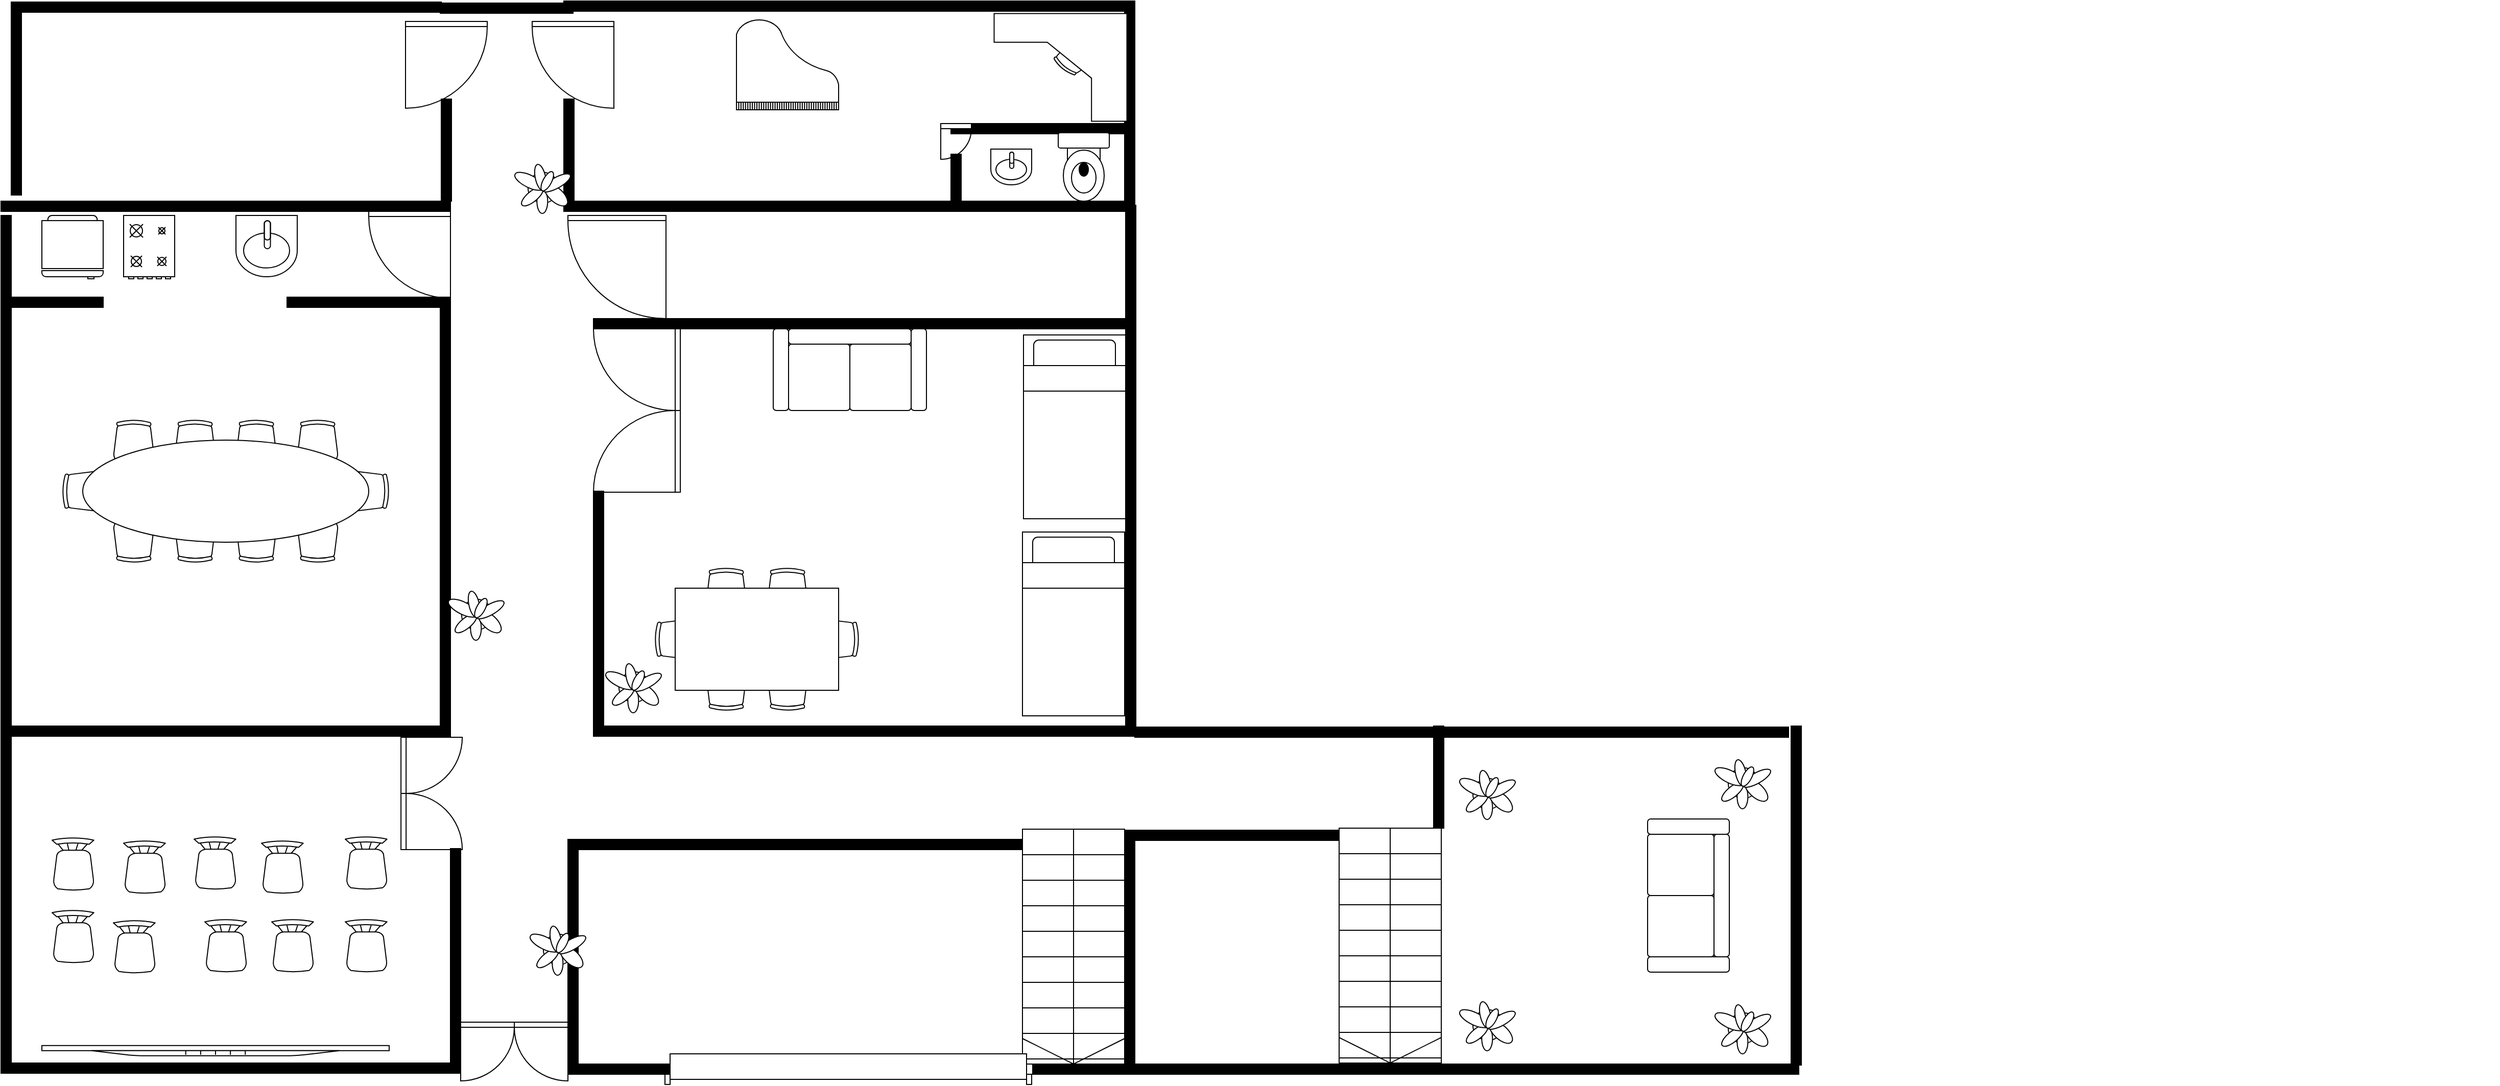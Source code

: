 <mxfile version="21.1.3" type="github" pages="3">
  <diagram name="Page-1" id="38b20595-45e3-9b7f-d5ca-b57f44c5b66d">
    <mxGraphModel dx="3623" dy="2570" grid="1" gridSize="10" guides="1" tooltips="1" connect="1" arrows="1" fold="1" page="1" pageScale="1" pageWidth="1100" pageHeight="850" background="none" math="0" shadow="0">
      <root>
        <mxCell id="0" />
        <mxCell id="1" style="" parent="0" />
        <mxCell id="0exK_nAWfHrdyeSwsjHp-2" value="" style="verticalLabelPosition=bottom;html=1;verticalAlign=top;align=center;shape=mxgraph.floorplan.wall;fillColor=strokeColor;direction=south;" parent="1" vertex="1">
          <mxGeometry x="430" y="630" width="10" height="220" as="geometry" />
        </mxCell>
        <mxCell id="0exK_nAWfHrdyeSwsjHp-4" value="" style="verticalLabelPosition=bottom;html=1;verticalAlign=top;align=center;shape=mxgraph.floorplan.wallCorner;fillColor=strokeColor;direction=north" parent="1" vertex="1">
          <mxGeometry x="-10" y="670" width="100" height="180" as="geometry" />
        </mxCell>
        <mxCell id="0exK_nAWfHrdyeSwsjHp-5" value="" style="verticalLabelPosition=bottom;html=1;verticalAlign=top;align=center;shape=mxgraph.floorplan.wall;fillColor=strokeColor;direction=south;" parent="1" vertex="1">
          <mxGeometry x="-10" y="10" width="10" height="680" as="geometry" />
        </mxCell>
        <mxCell id="0exK_nAWfHrdyeSwsjHp-6" value="" style="verticalLabelPosition=bottom;html=1;verticalAlign=top;align=center;shape=mxgraph.floorplan.wall;fillColor=strokeColor;direction=south;" parent="1" vertex="1">
          <mxGeometry x="545" y="630" width="10" height="220" as="geometry" />
        </mxCell>
        <mxCell id="0exK_nAWfHrdyeSwsjHp-7" value="" style="verticalLabelPosition=bottom;html=1;verticalAlign=top;align=center;shape=mxgraph.floorplan.wall;fillColor=strokeColor;direction=south;rotation=90;" parent="1" vertex="1">
          <mxGeometry x="830" y="250" width="10" height="530" as="geometry" />
        </mxCell>
        <mxCell id="0exK_nAWfHrdyeSwsjHp-8" value="" style="verticalLabelPosition=bottom;html=1;verticalAlign=top;align=center;shape=mxgraph.floorplan.wall;fillColor=strokeColor;direction=south;rotation=90;" parent="1" vertex="1">
          <mxGeometry x="245" y="665" width="10" height="360" as="geometry" />
        </mxCell>
        <mxCell id="0exK_nAWfHrdyeSwsjHp-9" value="" style="verticalLabelPosition=bottom;html=1;verticalAlign=top;align=center;shape=mxgraph.floorplan.wall;fillColor=strokeColor;" parent="1" vertex="1">
          <mxGeometry x="545" y="621" width="465" height="10" as="geometry" />
        </mxCell>
        <mxCell id="0exK_nAWfHrdyeSwsjHp-10" value="" style="verticalLabelPosition=bottom;html=1;verticalAlign=top;align=center;shape=mxgraph.floorplan.stairs;direction=south;" parent="1" vertex="1">
          <mxGeometry x="990" y="611" width="100" height="230" as="geometry" />
        </mxCell>
        <mxCell id="0exK_nAWfHrdyeSwsjHp-11" value="" style="verticalLabelPosition=bottom;html=1;verticalAlign=top;align=center;shape=mxgraph.floorplan.wall;fillColor=strokeColor;" parent="1" vertex="1">
          <mxGeometry x="545" y="841" width="105" height="10" as="geometry" />
        </mxCell>
        <mxCell id="0exK_nAWfHrdyeSwsjHp-12" value="" style="verticalLabelPosition=bottom;html=1;verticalAlign=top;align=center;shape=mxgraph.floorplan.wallCorner;fillColor=strokeColor;direction=west" parent="1" vertex="1">
          <mxGeometry x="1000" y="751" width="100" height="100" as="geometry" />
        </mxCell>
        <mxCell id="0exK_nAWfHrdyeSwsjHp-13" value="" style="verticalLabelPosition=bottom;html=1;verticalAlign=top;align=center;shape=mxgraph.floorplan.wall;fillColor=strokeColor;direction=south;" parent="1" vertex="1">
          <mxGeometry x="1090" y="620" width="10" height="140" as="geometry" />
        </mxCell>
        <mxCell id="0exK_nAWfHrdyeSwsjHp-15" value="" style="verticalLabelPosition=bottom;html=1;verticalAlign=top;align=center;shape=mxgraph.floorplan.wall;fillColor=strokeColor;direction=south;" parent="1" vertex="1">
          <mxGeometry x="1091" width="10" height="520" as="geometry" />
        </mxCell>
        <mxCell id="0exK_nAWfHrdyeSwsjHp-17" value="" style="verticalLabelPosition=bottom;html=1;verticalAlign=top;align=center;shape=mxgraph.floorplan.wall;fillColor=strokeColor;" parent="1" vertex="1">
          <mxGeometry x="570" y="111" width="530" height="10" as="geometry" />
        </mxCell>
        <mxCell id="0exK_nAWfHrdyeSwsjHp-18" value="" style="verticalLabelPosition=bottom;html=1;verticalAlign=top;align=center;shape=mxgraph.floorplan.wall;fillColor=strokeColor;" parent="1" vertex="1">
          <mxGeometry y="510" width="430" height="10" as="geometry" />
        </mxCell>
        <mxCell id="0exK_nAWfHrdyeSwsjHp-19" value="" style="verticalLabelPosition=bottom;html=1;verticalAlign=top;align=center;shape=mxgraph.floorplan.doorDouble;aspect=fixed;direction=north;" parent="1" vertex="1">
          <mxGeometry x="381.56" y="521" width="58.44" height="110" as="geometry" />
        </mxCell>
        <mxCell id="0exK_nAWfHrdyeSwsjHp-22" value="" style="verticalLabelPosition=bottom;html=1;verticalAlign=top;align=center;shape=mxgraph.floorplan.wall;fillColor=strokeColor;direction=south;" parent="1" vertex="1">
          <mxGeometry x="570" y="280" width="10" height="240" as="geometry" />
        </mxCell>
        <mxCell id="0exK_nAWfHrdyeSwsjHp-23" value="" style="verticalLabelPosition=bottom;html=1;verticalAlign=top;align=center;shape=mxgraph.floorplan.doorUneven;dx=0.5;direction=south;" parent="1" vertex="1">
          <mxGeometry x="570" y="121" width="85" height="160" as="geometry" />
        </mxCell>
        <mxCell id="0exK_nAWfHrdyeSwsjHp-24" value="" style="verticalLabelPosition=bottom;html=1;verticalAlign=top;align=center;shape=mxgraph.floorplan.doorDouble;aspect=fixed;" parent="1" vertex="1">
          <mxGeometry x="440" y="800" width="105" height="55.78" as="geometry" />
        </mxCell>
        <mxCell id="0exK_nAWfHrdyeSwsjHp-25" value="" style="verticalLabelPosition=bottom;html=1;verticalAlign=top;align=center;shape=mxgraph.floorplan.wall;fillColor=strokeColor;" parent="1" vertex="1">
          <mxGeometry x="-10" y="90" width="100" height="10" as="geometry" />
        </mxCell>
        <mxCell id="0exK_nAWfHrdyeSwsjHp-26" value="" style="verticalLabelPosition=bottom;html=1;verticalAlign=top;align=center;shape=mxgraph.floorplan.wall;fillColor=strokeColor;" parent="1" vertex="1">
          <mxGeometry x="270" y="90" width="160" height="10" as="geometry" />
        </mxCell>
        <mxCell id="0exK_nAWfHrdyeSwsjHp-27" value="" style="verticalLabelPosition=bottom;html=1;verticalAlign=top;align=center;shape=mxgraph.floorplan.wall;fillColor=strokeColor;direction=south;" parent="1" vertex="1">
          <mxGeometry x="420" y="101" width="10" height="420" as="geometry" />
        </mxCell>
        <mxCell id="0exK_nAWfHrdyeSwsjHp-29" value="" style="verticalLabelPosition=bottom;html=1;verticalAlign=top;align=center;shape=mxgraph.floorplan.doorRight;aspect=fixed;" parent="1" vertex="1">
          <mxGeometry x="350" y="6" width="80" height="85" as="geometry" />
        </mxCell>
        <mxCell id="0exK_nAWfHrdyeSwsjHp-30" value="" style="verticalLabelPosition=bottom;html=1;verticalAlign=top;align=center;shape=mxgraph.floorplan.doorRight;aspect=fixed;" parent="1" vertex="1">
          <mxGeometry x="545" y="10" width="96" height="102" as="geometry" />
        </mxCell>
        <mxCell id="0exK_nAWfHrdyeSwsjHp-31" value="" style="verticalLabelPosition=bottom;html=1;verticalAlign=top;align=center;shape=mxgraph.floorplan.wall;fillColor=strokeColor;" parent="1" vertex="1">
          <mxGeometry x="1101" y="841" width="649" height="10" as="geometry" />
        </mxCell>
        <mxCell id="0exK_nAWfHrdyeSwsjHp-32" value="" style="verticalLabelPosition=bottom;html=1;verticalAlign=top;align=center;shape=mxgraph.floorplan.wall;fillColor=strokeColor;" parent="1" vertex="1">
          <mxGeometry x="1100" y="511" width="640" height="10" as="geometry" />
        </mxCell>
        <mxCell id="0exK_nAWfHrdyeSwsjHp-33" value="" style="verticalLabelPosition=bottom;html=1;verticalAlign=top;align=center;shape=mxgraph.floorplan.wall;fillColor=strokeColor;" parent="1" vertex="1">
          <mxGeometry x="-10" y="-4" width="440" height="10" as="geometry" />
        </mxCell>
        <mxCell id="0exK_nAWfHrdyeSwsjHp-34" value="" style="verticalLabelPosition=bottom;html=1;verticalAlign=top;align=center;shape=mxgraph.floorplan.wall;fillColor=strokeColor;" parent="1" vertex="1">
          <mxGeometry x="541" y="-4" width="559" height="10" as="geometry" />
        </mxCell>
        <mxCell id="0exK_nAWfHrdyeSwsjHp-36" value="" style="verticalLabelPosition=bottom;html=1;verticalAlign=top;align=center;shape=mxgraph.floorplan.wall;fillColor=strokeColor;direction=south;" parent="1" vertex="1">
          <mxGeometry x="541" y="-104" width="10" height="100" as="geometry" />
        </mxCell>
        <mxCell id="0exK_nAWfHrdyeSwsjHp-37" value="" style="verticalLabelPosition=bottom;html=1;verticalAlign=top;align=center;shape=mxgraph.floorplan.wall;fillColor=strokeColor;direction=south;" parent="1" vertex="1">
          <mxGeometry x="421" y="-104" width="10" height="100" as="geometry" />
        </mxCell>
        <mxCell id="0exK_nAWfHrdyeSwsjHp-38" value="" style="verticalLabelPosition=bottom;html=1;verticalAlign=top;align=center;shape=mxgraph.floorplan.wall;fillColor=strokeColor;" parent="1" vertex="1">
          <mxGeometry x="541" y="-200" width="559" height="10" as="geometry" />
        </mxCell>
        <mxCell id="0exK_nAWfHrdyeSwsjHp-39" value="" style="verticalLabelPosition=bottom;html=1;verticalAlign=top;align=center;shape=mxgraph.floorplan.wall;fillColor=strokeColor;direction=south;" parent="1" vertex="1">
          <mxGeometry x="1090" y="-190" width="10" height="190" as="geometry" />
        </mxCell>
        <mxCell id="0exK_nAWfHrdyeSwsjHp-40" value="" style="verticalLabelPosition=bottom;html=1;verticalAlign=top;align=center;shape=mxgraph.floorplan.wall;fillColor=strokeColor;" parent="1" vertex="1">
          <mxGeometry y="-199" width="421" height="10" as="geometry" />
        </mxCell>
        <mxCell id="0exK_nAWfHrdyeSwsjHp-41" value="" style="verticalLabelPosition=bottom;html=1;verticalAlign=top;align=center;shape=mxgraph.floorplan.wall;fillColor=strokeColor;direction=south;" parent="1" vertex="1">
          <mxGeometry y="-189" width="10" height="179" as="geometry" />
        </mxCell>
        <mxCell id="0exK_nAWfHrdyeSwsjHp-43" value="" style="verticalLabelPosition=bottom;html=1;verticalAlign=top;align=center;shape=mxgraph.floorplan.wall;fillColor=strokeColor;" parent="1" vertex="1">
          <mxGeometry x="1091" y="612" width="209" height="10" as="geometry" />
        </mxCell>
        <mxCell id="0exK_nAWfHrdyeSwsjHp-44" value="" style="verticalLabelPosition=bottom;html=1;verticalAlign=top;align=center;shape=mxgraph.floorplan.stairs;direction=south;" parent="1" vertex="1">
          <mxGeometry x="1300" y="610" width="100" height="230" as="geometry" />
        </mxCell>
        <mxCell id="0exK_nAWfHrdyeSwsjHp-45" value="" style="verticalLabelPosition=bottom;html=1;verticalAlign=top;align=center;shape=mxgraph.floorplan.wall;fillColor=strokeColor;" parent="1" vertex="1">
          <mxGeometry x="420" y="-198" width="130" height="10" as="geometry" />
        </mxCell>
        <mxCell id="0exK_nAWfHrdyeSwsjHp-46" value="" style="verticalLabelPosition=bottom;html=1;verticalAlign=top;align=center;shape=mxgraph.floorplan.doorLeft;aspect=fixed;" parent="1" vertex="1">
          <mxGeometry x="386" y="-180" width="80" height="85" as="geometry" />
        </mxCell>
        <mxCell id="0exK_nAWfHrdyeSwsjHp-47" value="" style="verticalLabelPosition=bottom;html=1;verticalAlign=top;align=center;shape=mxgraph.floorplan.doorRight;aspect=fixed;" parent="1" vertex="1">
          <mxGeometry x="510" y="-180" width="80" height="85" as="geometry" />
        </mxCell>
        <mxCell id="k5XhKcNRsG6onSJM3xoS-1" value="" style="verticalLabelPosition=bottom;html=1;verticalAlign=top;align=center;shape=mxgraph.floorplan.wall;fillColor=strokeColor;direction=south;" vertex="1" parent="1">
          <mxGeometry x="1060" y="510" width="1375" height="332" as="geometry" />
        </mxCell>
        <mxCell id="k5XhKcNRsG6onSJM3xoS-2" value="" style="verticalLabelPosition=bottom;html=1;verticalAlign=top;align=center;shape=mxgraph.floorplan.wall;fillColor=strokeColor;direction=south;" vertex="1" parent="1">
          <mxGeometry x="710" y="510" width="1375" height="100" as="geometry" />
        </mxCell>
        <mxCell id="4a0MzlVjwk0Whx8zUwt1-1" value="" style="verticalLabelPosition=bottom;html=1;verticalAlign=top;align=center;shape=mxgraph.floorplan.doorOverhead;" vertex="1" parent="1">
          <mxGeometry x="640" y="831" width="359" height="30" as="geometry" />
        </mxCell>
        <mxCell id="4a0MzlVjwk0Whx8zUwt1-2" value="" style="verticalLabelPosition=bottom;html=1;verticalAlign=top;align=center;shape=mxgraph.floorplan.wall;fillColor=strokeColor;" vertex="1" parent="1">
          <mxGeometry x="920" y="-80" width="179" height="10" as="geometry" />
        </mxCell>
        <mxCell id="4a0MzlVjwk0Whx8zUwt1-3" value="" style="verticalLabelPosition=bottom;html=1;verticalAlign=top;align=center;shape=mxgraph.floorplan.wall;fillColor=strokeColor;direction=south;" vertex="1" parent="1">
          <mxGeometry x="920" y="-50" width="10" height="50" as="geometry" />
        </mxCell>
        <mxCell id="4a0MzlVjwk0Whx8zUwt1-4" value="" style="verticalLabelPosition=bottom;html=1;verticalAlign=top;align=center;shape=mxgraph.floorplan.doorLeft;aspect=fixed;" vertex="1" parent="1">
          <mxGeometry x="910" y="-80" width="30" height="31.88" as="geometry" />
        </mxCell>
        <mxCell id="4a0MzlVjwk0Whx8zUwt1-6" value="" style="verticalLabelPosition=bottom;html=1;verticalAlign=top;align=center;shape=mxgraph.floorplan.refrigerator;" vertex="1" parent="1">
          <mxGeometry x="30" y="10" width="60" height="62" as="geometry" />
        </mxCell>
        <mxCell id="4a0MzlVjwk0Whx8zUwt1-7" value="" style="verticalLabelPosition=bottom;html=1;verticalAlign=top;align=center;shape=mxgraph.floorplan.range_1;" vertex="1" parent="1">
          <mxGeometry x="110" y="10" width="50" height="62" as="geometry" />
        </mxCell>
        <mxCell id="4a0MzlVjwk0Whx8zUwt1-8" value="" style="verticalLabelPosition=bottom;html=1;verticalAlign=top;align=center;shape=mxgraph.floorplan.toilet;" vertex="1" parent="1">
          <mxGeometry x="1025" y="-71" width="50" height="67" as="geometry" />
        </mxCell>
        <mxCell id="4a0MzlVjwk0Whx8zUwt1-9" value="" style="verticalLabelPosition=bottom;html=1;verticalAlign=top;align=center;shape=mxgraph.floorplan.sink_1;" vertex="1" parent="1">
          <mxGeometry x="959" y="-55" width="40" height="35" as="geometry" />
        </mxCell>
        <mxCell id="4a0MzlVjwk0Whx8zUwt1-10" value="" style="verticalLabelPosition=bottom;html=1;verticalAlign=top;align=center;shape=mxgraph.floorplan.sink_1;" vertex="1" parent="1">
          <mxGeometry x="220" y="10" width="60" height="60" as="geometry" />
        </mxCell>
        <mxCell id="4a0MzlVjwk0Whx8zUwt1-22" value="" style="verticalLabelPosition=bottom;html=1;verticalAlign=top;align=center;shape=mxgraph.floorplan.office_chair;shadow=0;" vertex="1" parent="1">
          <mxGeometry x="100" y="210" width="40" height="43" as="geometry" />
        </mxCell>
        <mxCell id="4a0MzlVjwk0Whx8zUwt1-23" value="" style="verticalLabelPosition=bottom;html=1;verticalAlign=top;align=center;shape=mxgraph.floorplan.office_chair;shadow=0;direction=west;" vertex="1" parent="1">
          <mxGeometry x="100" y="307" width="40" height="43" as="geometry" />
        </mxCell>
        <mxCell id="4a0MzlVjwk0Whx8zUwt1-24" value="" style="verticalLabelPosition=bottom;html=1;verticalAlign=top;align=center;shape=mxgraph.floorplan.office_chair;shadow=0;direction=north;" vertex="1" parent="1">
          <mxGeometry x="50" y="260" width="43" height="40" as="geometry" />
        </mxCell>
        <mxCell id="4a0MzlVjwk0Whx8zUwt1-25" value="" style="verticalLabelPosition=bottom;html=1;verticalAlign=top;align=center;shape=mxgraph.floorplan.office_chair;shadow=0;direction=south" vertex="1" parent="1">
          <mxGeometry x="327" y="260" width="43" height="40" as="geometry" />
        </mxCell>
        <mxCell id="4a0MzlVjwk0Whx8zUwt1-26" value="" style="verticalLabelPosition=bottom;html=1;verticalAlign=top;align=center;shape=mxgraph.floorplan.office_chair;shadow=0;" vertex="1" parent="1">
          <mxGeometry x="160" y="210" width="40" height="43" as="geometry" />
        </mxCell>
        <mxCell id="4a0MzlVjwk0Whx8zUwt1-27" value="" style="verticalLabelPosition=bottom;html=1;verticalAlign=top;align=center;shape=mxgraph.floorplan.office_chair;shadow=0;direction=west;" vertex="1" parent="1">
          <mxGeometry x="160" y="307" width="40" height="43" as="geometry" />
        </mxCell>
        <mxCell id="4a0MzlVjwk0Whx8zUwt1-28" value="" style="verticalLabelPosition=bottom;html=1;verticalAlign=top;align=center;shape=mxgraph.floorplan.office_chair;shadow=0;" vertex="1" parent="1">
          <mxGeometry x="220" y="210" width="40" height="43" as="geometry" />
        </mxCell>
        <mxCell id="4a0MzlVjwk0Whx8zUwt1-29" value="" style="verticalLabelPosition=bottom;html=1;verticalAlign=top;align=center;shape=mxgraph.floorplan.office_chair;shadow=0;direction=west;" vertex="1" parent="1">
          <mxGeometry x="220" y="307" width="40" height="43" as="geometry" />
        </mxCell>
        <mxCell id="4a0MzlVjwk0Whx8zUwt1-30" value="" style="verticalLabelPosition=bottom;html=1;verticalAlign=top;align=center;shape=mxgraph.floorplan.office_chair;shadow=0;" vertex="1" parent="1">
          <mxGeometry x="280" y="210" width="40" height="43" as="geometry" />
        </mxCell>
        <mxCell id="4a0MzlVjwk0Whx8zUwt1-31" value="" style="verticalLabelPosition=bottom;html=1;verticalAlign=top;align=center;shape=mxgraph.floorplan.office_chair;shadow=0;direction=west;" vertex="1" parent="1">
          <mxGeometry x="280" y="307" width="40" height="43" as="geometry" />
        </mxCell>
        <mxCell id="4a0MzlVjwk0Whx8zUwt1-32" value="" style="shape=ellipse;shadow=0;html=1;" vertex="1" parent="1">
          <mxGeometry x="70" y="230" width="280" height="100" as="geometry" />
        </mxCell>
        <mxCell id="4a0MzlVjwk0Whx8zUwt1-33" value="" style="verticalLabelPosition=bottom;html=1;verticalAlign=top;align=center;shape=mxgraph.floorplan.plant;" vertex="1" parent="1">
          <mxGeometry x="1670" y="780" width="47" height="51" as="geometry" />
        </mxCell>
        <mxCell id="4a0MzlVjwk0Whx8zUwt1-34" value="" style="verticalLabelPosition=bottom;html=1;verticalAlign=top;align=center;shape=mxgraph.floorplan.plant;" vertex="1" parent="1">
          <mxGeometry x="1670" y="540" width="47" height="51" as="geometry" />
        </mxCell>
        <mxCell id="4a0MzlVjwk0Whx8zUwt1-35" value="" style="verticalLabelPosition=bottom;html=1;verticalAlign=top;align=center;shape=mxgraph.floorplan.plant;" vertex="1" parent="1">
          <mxGeometry x="1420" y="550.5" width="47" height="51" as="geometry" />
        </mxCell>
        <mxCell id="4a0MzlVjwk0Whx8zUwt1-36" value="" style="verticalLabelPosition=bottom;html=1;verticalAlign=top;align=center;shape=mxgraph.floorplan.plant;" vertex="1" parent="1">
          <mxGeometry x="1420" y="777" width="47" height="51" as="geometry" />
        </mxCell>
        <mxCell id="4a0MzlVjwk0Whx8zUwt1-37" value="" style="verticalLabelPosition=bottom;html=1;verticalAlign=top;align=center;shape=mxgraph.floorplan.couch;rotation=90;" vertex="1" parent="1">
          <mxGeometry x="1567" y="636" width="150" height="80" as="geometry" />
        </mxCell>
        <mxCell id="4a0MzlVjwk0Whx8zUwt1-38" value="" style="verticalLabelPosition=bottom;html=1;verticalAlign=top;align=center;shape=mxgraph.floorplan.desk_corner;rotation=90;" vertex="1" parent="1">
          <mxGeometry x="974.5" y="-200" width="105.5" height="130" as="geometry" />
        </mxCell>
        <mxCell id="4a0MzlVjwk0Whx8zUwt1-39" value="" style="verticalLabelPosition=bottom;html=1;verticalAlign=top;align=center;shape=mxgraph.floorplan.piano;" vertex="1" parent="1">
          <mxGeometry x="710" y="-181.5" width="100" height="88" as="geometry" />
        </mxCell>
        <mxCell id="4a0MzlVjwk0Whx8zUwt1-40" value="" style="verticalLabelPosition=bottom;html=1;verticalAlign=top;align=center;shape=mxgraph.floorplan.bed_single;" vertex="1" parent="1">
          <mxGeometry x="991" y="127" width="100" height="180" as="geometry" />
        </mxCell>
        <mxCell id="4a0MzlVjwk0Whx8zUwt1-41" value="" style="verticalLabelPosition=bottom;html=1;verticalAlign=top;align=center;shape=mxgraph.floorplan.bed_single;" vertex="1" parent="1">
          <mxGeometry x="990" y="320" width="100" height="180" as="geometry" />
        </mxCell>
        <mxCell id="4a0MzlVjwk0Whx8zUwt1-42" value="" style="verticalLabelPosition=bottom;html=1;verticalAlign=top;align=center;shape=mxgraph.floorplan.office_chair;shadow=0;" vertex="1" parent="1">
          <mxGeometry x="680" y="355" width="40" height="43" as="geometry" />
        </mxCell>
        <mxCell id="4a0MzlVjwk0Whx8zUwt1-43" value="" style="verticalLabelPosition=bottom;html=1;verticalAlign=top;align=center;shape=mxgraph.floorplan.office_chair;shadow=0;direction=west;" vertex="1" parent="1">
          <mxGeometry x="680" y="452" width="40" height="43" as="geometry" />
        </mxCell>
        <mxCell id="4a0MzlVjwk0Whx8zUwt1-44" value="" style="verticalLabelPosition=bottom;html=1;verticalAlign=top;align=center;shape=mxgraph.floorplan.office_chair;shadow=0;direction=north;" vertex="1" parent="1">
          <mxGeometry x="630" y="405" width="43" height="40" as="geometry" />
        </mxCell>
        <mxCell id="4a0MzlVjwk0Whx8zUwt1-45" value="" style="verticalLabelPosition=bottom;html=1;verticalAlign=top;align=center;shape=mxgraph.floorplan.office_chair;shadow=0;direction=south" vertex="1" parent="1">
          <mxGeometry x="787" y="405" width="43" height="40" as="geometry" />
        </mxCell>
        <mxCell id="4a0MzlVjwk0Whx8zUwt1-46" value="" style="verticalLabelPosition=bottom;html=1;verticalAlign=top;align=center;shape=mxgraph.floorplan.office_chair;shadow=0;" vertex="1" parent="1">
          <mxGeometry x="740" y="355" width="40" height="43" as="geometry" />
        </mxCell>
        <mxCell id="4a0MzlVjwk0Whx8zUwt1-47" value="" style="verticalLabelPosition=bottom;html=1;verticalAlign=top;align=center;shape=mxgraph.floorplan.office_chair;shadow=0;direction=west;" vertex="1" parent="1">
          <mxGeometry x="740" y="452" width="40" height="43" as="geometry" />
        </mxCell>
        <mxCell id="4a0MzlVjwk0Whx8zUwt1-48" value="" style="shape=rect;shadow=0;html=1;" vertex="1" parent="1">
          <mxGeometry x="650" y="375" width="160" height="100" as="geometry" />
        </mxCell>
        <mxCell id="4a0MzlVjwk0Whx8zUwt1-49" value="" style="verticalLabelPosition=bottom;html=1;verticalAlign=top;align=center;shape=mxgraph.floorplan.plant;" vertex="1" parent="1">
          <mxGeometry x="584" y="446" width="47" height="51" as="geometry" />
        </mxCell>
        <mxCell id="4a0MzlVjwk0Whx8zUwt1-50" value="" style="verticalLabelPosition=bottom;html=1;verticalAlign=top;align=center;shape=mxgraph.floorplan.couch;" vertex="1" parent="1">
          <mxGeometry x="746" y="121" width="150" height="80" as="geometry" />
        </mxCell>
        <mxCell id="4a0MzlVjwk0Whx8zUwt1-51" value="" style="verticalLabelPosition=bottom;html=1;verticalAlign=top;align=center;shape=mxgraph.floorplan.chair;" vertex="1" parent="1">
          <mxGeometry x="40" y="619" width="41" height="52" as="geometry" />
        </mxCell>
        <mxCell id="4a0MzlVjwk0Whx8zUwt1-52" value="" style="verticalLabelPosition=bottom;html=1;verticalAlign=top;align=center;shape=mxgraph.floorplan.chair;" vertex="1" parent="1">
          <mxGeometry x="110" y="622" width="41" height="52" as="geometry" />
        </mxCell>
        <mxCell id="4a0MzlVjwk0Whx8zUwt1-53" value="" style="verticalLabelPosition=bottom;html=1;verticalAlign=top;align=center;shape=mxgraph.floorplan.chair;" vertex="1" parent="1">
          <mxGeometry x="179" y="618" width="41" height="52" as="geometry" />
        </mxCell>
        <mxCell id="4a0MzlVjwk0Whx8zUwt1-54" value="" style="verticalLabelPosition=bottom;html=1;verticalAlign=top;align=center;shape=mxgraph.floorplan.chair;" vertex="1" parent="1">
          <mxGeometry x="245" y="622" width="41" height="52" as="geometry" />
        </mxCell>
        <mxCell id="4a0MzlVjwk0Whx8zUwt1-55" value="" style="verticalLabelPosition=bottom;html=1;verticalAlign=top;align=center;shape=mxgraph.floorplan.chair;" vertex="1" parent="1">
          <mxGeometry x="327" y="618" width="41" height="52" as="geometry" />
        </mxCell>
        <mxCell id="4a0MzlVjwk0Whx8zUwt1-56" value="" style="verticalLabelPosition=bottom;html=1;verticalAlign=top;align=center;shape=mxgraph.floorplan.chair;" vertex="1" parent="1">
          <mxGeometry x="40" y="690" width="41" height="52" as="geometry" />
        </mxCell>
        <mxCell id="4a0MzlVjwk0Whx8zUwt1-57" value="" style="verticalLabelPosition=bottom;html=1;verticalAlign=top;align=center;shape=mxgraph.floorplan.chair;" vertex="1" parent="1">
          <mxGeometry x="100" y="700" width="41" height="52" as="geometry" />
        </mxCell>
        <mxCell id="4a0MzlVjwk0Whx8zUwt1-58" value="" style="verticalLabelPosition=bottom;html=1;verticalAlign=top;align=center;shape=mxgraph.floorplan.chair;" vertex="1" parent="1">
          <mxGeometry x="189.5" y="699" width="41" height="52" as="geometry" />
        </mxCell>
        <mxCell id="4a0MzlVjwk0Whx8zUwt1-59" value="" style="verticalLabelPosition=bottom;html=1;verticalAlign=top;align=center;shape=mxgraph.floorplan.chair;" vertex="1" parent="1">
          <mxGeometry x="255" y="699" width="41" height="52" as="geometry" />
        </mxCell>
        <mxCell id="4a0MzlVjwk0Whx8zUwt1-60" value="" style="verticalLabelPosition=bottom;html=1;verticalAlign=top;align=center;shape=mxgraph.floorplan.chair;" vertex="1" parent="1">
          <mxGeometry x="327" y="699" width="41" height="52" as="geometry" />
        </mxCell>
        <mxCell id="4a0MzlVjwk0Whx8zUwt1-61" value="" style="verticalLabelPosition=bottom;html=1;verticalAlign=top;align=center;shape=mxgraph.floorplan.flat_tv;direction=west;" vertex="1" parent="1">
          <mxGeometry x="30" y="822.89" width="340" height="10" as="geometry" />
        </mxCell>
        <mxCell id="4a0MzlVjwk0Whx8zUwt1-62" value="" style="verticalLabelPosition=bottom;html=1;verticalAlign=top;align=center;shape=mxgraph.floorplan.plant;" vertex="1" parent="1">
          <mxGeometry x="430" y="375" width="47" height="51" as="geometry" />
        </mxCell>
        <mxCell id="4a0MzlVjwk0Whx8zUwt1-63" value="" style="verticalLabelPosition=bottom;html=1;verticalAlign=top;align=center;shape=mxgraph.floorplan.plant;" vertex="1" parent="1">
          <mxGeometry x="510" y="703" width="47" height="51" as="geometry" />
        </mxCell>
        <mxCell id="4a0MzlVjwk0Whx8zUwt1-64" value="" style="verticalLabelPosition=bottom;html=1;verticalAlign=top;align=center;shape=mxgraph.floorplan.plant;" vertex="1" parent="1">
          <mxGeometry x="495" y="-43" width="47" height="51" as="geometry" />
        </mxCell>
        <mxCell id="nHdqTb2hYNFskoiKCCo9-1" value="Vrstva bez názvu" parent="0" />
      </root>
    </mxGraphModel>
  </diagram>
  <diagram name="Kopie z Page-1" id="qqEgh9mm4PidWsYhBfEH">
    <mxGraphModel dx="2208" dy="1505" grid="1" gridSize="10" guides="1" tooltips="1" connect="1" arrows="1" fold="1" page="1" pageScale="1" pageWidth="1100" pageHeight="850" background="none" math="0" shadow="0">
      <root>
        <mxCell id="qWfp-p9faLFEjYd9aBah-0" />
        <mxCell id="qWfp-p9faLFEjYd9aBah-1" visible="0" parent="qWfp-p9faLFEjYd9aBah-0" />
        <mxCell id="qWfp-p9faLFEjYd9aBah-2" value="" style="verticalLabelPosition=bottom;html=1;verticalAlign=top;align=center;shape=mxgraph.floorplan.wall;fillColor=strokeColor;direction=south;" vertex="1" parent="qWfp-p9faLFEjYd9aBah-1">
          <mxGeometry x="430" y="630" width="10" height="220" as="geometry" />
        </mxCell>
        <mxCell id="qWfp-p9faLFEjYd9aBah-3" value="" style="verticalLabelPosition=bottom;html=1;verticalAlign=top;align=center;shape=mxgraph.floorplan.wallCorner;fillColor=strokeColor;direction=north" vertex="1" parent="qWfp-p9faLFEjYd9aBah-1">
          <mxGeometry x="-10" y="670" width="100" height="180" as="geometry" />
        </mxCell>
        <mxCell id="qWfp-p9faLFEjYd9aBah-4" value="" style="verticalLabelPosition=bottom;html=1;verticalAlign=top;align=center;shape=mxgraph.floorplan.wall;fillColor=strokeColor;direction=south;" vertex="1" parent="qWfp-p9faLFEjYd9aBah-1">
          <mxGeometry x="-10" y="10" width="10" height="680" as="geometry" />
        </mxCell>
        <mxCell id="qWfp-p9faLFEjYd9aBah-5" value="" style="verticalLabelPosition=bottom;html=1;verticalAlign=top;align=center;shape=mxgraph.floorplan.wall;fillColor=strokeColor;direction=south;" vertex="1" parent="qWfp-p9faLFEjYd9aBah-1">
          <mxGeometry x="545" y="630" width="10" height="220" as="geometry" />
        </mxCell>
        <mxCell id="qWfp-p9faLFEjYd9aBah-6" value="" style="verticalLabelPosition=bottom;html=1;verticalAlign=top;align=center;shape=mxgraph.floorplan.wall;fillColor=strokeColor;direction=south;rotation=90;" vertex="1" parent="qWfp-p9faLFEjYd9aBah-1">
          <mxGeometry x="830" y="250" width="10" height="530" as="geometry" />
        </mxCell>
        <mxCell id="qWfp-p9faLFEjYd9aBah-7" value="" style="verticalLabelPosition=bottom;html=1;verticalAlign=top;align=center;shape=mxgraph.floorplan.wall;fillColor=strokeColor;direction=south;rotation=90;" vertex="1" parent="qWfp-p9faLFEjYd9aBah-1">
          <mxGeometry x="245" y="665" width="10" height="360" as="geometry" />
        </mxCell>
        <mxCell id="qWfp-p9faLFEjYd9aBah-8" value="" style="verticalLabelPosition=bottom;html=1;verticalAlign=top;align=center;shape=mxgraph.floorplan.wall;fillColor=strokeColor;" vertex="1" parent="qWfp-p9faLFEjYd9aBah-1">
          <mxGeometry x="545" y="621" width="465" height="10" as="geometry" />
        </mxCell>
        <mxCell id="qWfp-p9faLFEjYd9aBah-9" value="" style="verticalLabelPosition=bottom;html=1;verticalAlign=top;align=center;shape=mxgraph.floorplan.stairs;direction=south;" vertex="1" parent="qWfp-p9faLFEjYd9aBah-1">
          <mxGeometry x="990" y="611" width="100" height="230" as="geometry" />
        </mxCell>
        <mxCell id="qWfp-p9faLFEjYd9aBah-10" value="" style="verticalLabelPosition=bottom;html=1;verticalAlign=top;align=center;shape=mxgraph.floorplan.wall;fillColor=strokeColor;" vertex="1" parent="qWfp-p9faLFEjYd9aBah-1">
          <mxGeometry x="545" y="841" width="105" height="10" as="geometry" />
        </mxCell>
        <mxCell id="qWfp-p9faLFEjYd9aBah-11" value="" style="verticalLabelPosition=bottom;html=1;verticalAlign=top;align=center;shape=mxgraph.floorplan.wallCorner;fillColor=strokeColor;direction=west" vertex="1" parent="qWfp-p9faLFEjYd9aBah-1">
          <mxGeometry x="1000" y="751" width="100" height="100" as="geometry" />
        </mxCell>
        <mxCell id="qWfp-p9faLFEjYd9aBah-12" value="" style="verticalLabelPosition=bottom;html=1;verticalAlign=top;align=center;shape=mxgraph.floorplan.wall;fillColor=strokeColor;direction=south;" vertex="1" parent="qWfp-p9faLFEjYd9aBah-1">
          <mxGeometry x="1090" y="620" width="10" height="140" as="geometry" />
        </mxCell>
        <mxCell id="qWfp-p9faLFEjYd9aBah-13" value="" style="verticalLabelPosition=bottom;html=1;verticalAlign=top;align=center;shape=mxgraph.floorplan.wall;fillColor=strokeColor;direction=south;" vertex="1" parent="qWfp-p9faLFEjYd9aBah-1">
          <mxGeometry x="1091" width="10" height="520" as="geometry" />
        </mxCell>
        <mxCell id="qWfp-p9faLFEjYd9aBah-14" value="" style="verticalLabelPosition=bottom;html=1;verticalAlign=top;align=center;shape=mxgraph.floorplan.wall;fillColor=strokeColor;" vertex="1" parent="qWfp-p9faLFEjYd9aBah-1">
          <mxGeometry x="570" y="111" width="530" height="10" as="geometry" />
        </mxCell>
        <mxCell id="qWfp-p9faLFEjYd9aBah-15" value="" style="verticalLabelPosition=bottom;html=1;verticalAlign=top;align=center;shape=mxgraph.floorplan.wall;fillColor=strokeColor;" vertex="1" parent="qWfp-p9faLFEjYd9aBah-1">
          <mxGeometry y="510" width="430" height="10" as="geometry" />
        </mxCell>
        <mxCell id="qWfp-p9faLFEjYd9aBah-16" value="" style="verticalLabelPosition=bottom;html=1;verticalAlign=top;align=center;shape=mxgraph.floorplan.doorDouble;aspect=fixed;direction=north;" vertex="1" parent="qWfp-p9faLFEjYd9aBah-1">
          <mxGeometry x="381.56" y="521" width="58.44" height="110" as="geometry" />
        </mxCell>
        <mxCell id="qWfp-p9faLFEjYd9aBah-17" value="" style="verticalLabelPosition=bottom;html=1;verticalAlign=top;align=center;shape=mxgraph.floorplan.wall;fillColor=strokeColor;direction=south;" vertex="1" parent="qWfp-p9faLFEjYd9aBah-1">
          <mxGeometry x="570" y="280" width="10" height="240" as="geometry" />
        </mxCell>
        <mxCell id="qWfp-p9faLFEjYd9aBah-18" value="" style="verticalLabelPosition=bottom;html=1;verticalAlign=top;align=center;shape=mxgraph.floorplan.doorUneven;dx=0.5;direction=south;" vertex="1" parent="qWfp-p9faLFEjYd9aBah-1">
          <mxGeometry x="570" y="121" width="85" height="160" as="geometry" />
        </mxCell>
        <mxCell id="qWfp-p9faLFEjYd9aBah-19" value="" style="verticalLabelPosition=bottom;html=1;verticalAlign=top;align=center;shape=mxgraph.floorplan.doorDouble;aspect=fixed;" vertex="1" parent="qWfp-p9faLFEjYd9aBah-1">
          <mxGeometry x="440" y="800" width="105" height="55.78" as="geometry" />
        </mxCell>
        <mxCell id="qWfp-p9faLFEjYd9aBah-20" value="" style="verticalLabelPosition=bottom;html=1;verticalAlign=top;align=center;shape=mxgraph.floorplan.wall;fillColor=strokeColor;" vertex="1" parent="qWfp-p9faLFEjYd9aBah-1">
          <mxGeometry x="-10" y="90" width="100" height="10" as="geometry" />
        </mxCell>
        <mxCell id="qWfp-p9faLFEjYd9aBah-21" value="" style="verticalLabelPosition=bottom;html=1;verticalAlign=top;align=center;shape=mxgraph.floorplan.wall;fillColor=strokeColor;" vertex="1" parent="qWfp-p9faLFEjYd9aBah-1">
          <mxGeometry x="270" y="90" width="160" height="10" as="geometry" />
        </mxCell>
        <mxCell id="qWfp-p9faLFEjYd9aBah-22" value="" style="verticalLabelPosition=bottom;html=1;verticalAlign=top;align=center;shape=mxgraph.floorplan.wall;fillColor=strokeColor;direction=south;" vertex="1" parent="qWfp-p9faLFEjYd9aBah-1">
          <mxGeometry x="420" y="101" width="10" height="420" as="geometry" />
        </mxCell>
        <mxCell id="qWfp-p9faLFEjYd9aBah-23" value="" style="verticalLabelPosition=bottom;html=1;verticalAlign=top;align=center;shape=mxgraph.floorplan.doorRight;aspect=fixed;" vertex="1" parent="qWfp-p9faLFEjYd9aBah-1">
          <mxGeometry x="350" y="6" width="80" height="85" as="geometry" />
        </mxCell>
        <mxCell id="qWfp-p9faLFEjYd9aBah-24" value="" style="verticalLabelPosition=bottom;html=1;verticalAlign=top;align=center;shape=mxgraph.floorplan.doorRight;aspect=fixed;" vertex="1" parent="qWfp-p9faLFEjYd9aBah-1">
          <mxGeometry x="545" y="10" width="96" height="102" as="geometry" />
        </mxCell>
        <mxCell id="qWfp-p9faLFEjYd9aBah-25" value="" style="verticalLabelPosition=bottom;html=1;verticalAlign=top;align=center;shape=mxgraph.floorplan.wall;fillColor=strokeColor;" vertex="1" parent="qWfp-p9faLFEjYd9aBah-1">
          <mxGeometry x="1101" y="841" width="649" height="10" as="geometry" />
        </mxCell>
        <mxCell id="qWfp-p9faLFEjYd9aBah-26" value="" style="verticalLabelPosition=bottom;html=1;verticalAlign=top;align=center;shape=mxgraph.floorplan.wall;fillColor=strokeColor;" vertex="1" parent="qWfp-p9faLFEjYd9aBah-1">
          <mxGeometry x="1100" y="511" width="640" height="10" as="geometry" />
        </mxCell>
        <mxCell id="qWfp-p9faLFEjYd9aBah-27" value="" style="verticalLabelPosition=bottom;html=1;verticalAlign=top;align=center;shape=mxgraph.floorplan.wall;fillColor=strokeColor;" vertex="1" parent="qWfp-p9faLFEjYd9aBah-1">
          <mxGeometry x="-10" y="-4" width="440" height="10" as="geometry" />
        </mxCell>
        <mxCell id="qWfp-p9faLFEjYd9aBah-28" value="" style="verticalLabelPosition=bottom;html=1;verticalAlign=top;align=center;shape=mxgraph.floorplan.wall;fillColor=strokeColor;" vertex="1" parent="qWfp-p9faLFEjYd9aBah-1">
          <mxGeometry x="541" y="-4" width="559" height="10" as="geometry" />
        </mxCell>
        <mxCell id="qWfp-p9faLFEjYd9aBah-29" value="" style="verticalLabelPosition=bottom;html=1;verticalAlign=top;align=center;shape=mxgraph.floorplan.wall;fillColor=strokeColor;direction=south;" vertex="1" parent="qWfp-p9faLFEjYd9aBah-1">
          <mxGeometry x="541" y="-104" width="10" height="100" as="geometry" />
        </mxCell>
        <mxCell id="qWfp-p9faLFEjYd9aBah-30" value="" style="verticalLabelPosition=bottom;html=1;verticalAlign=top;align=center;shape=mxgraph.floorplan.wall;fillColor=strokeColor;direction=south;" vertex="1" parent="qWfp-p9faLFEjYd9aBah-1">
          <mxGeometry x="421" y="-104" width="10" height="100" as="geometry" />
        </mxCell>
        <mxCell id="qWfp-p9faLFEjYd9aBah-31" value="" style="verticalLabelPosition=bottom;html=1;verticalAlign=top;align=center;shape=mxgraph.floorplan.wall;fillColor=strokeColor;" vertex="1" parent="qWfp-p9faLFEjYd9aBah-1">
          <mxGeometry x="541" y="-200" width="559" height="10" as="geometry" />
        </mxCell>
        <mxCell id="qWfp-p9faLFEjYd9aBah-32" value="" style="verticalLabelPosition=bottom;html=1;verticalAlign=top;align=center;shape=mxgraph.floorplan.wall;fillColor=strokeColor;direction=south;" vertex="1" parent="qWfp-p9faLFEjYd9aBah-1">
          <mxGeometry x="1090" y="-190" width="10" height="190" as="geometry" />
        </mxCell>
        <mxCell id="qWfp-p9faLFEjYd9aBah-33" value="" style="verticalLabelPosition=bottom;html=1;verticalAlign=top;align=center;shape=mxgraph.floorplan.wall;fillColor=strokeColor;" vertex="1" parent="qWfp-p9faLFEjYd9aBah-1">
          <mxGeometry y="-199" width="421" height="10" as="geometry" />
        </mxCell>
        <mxCell id="qWfp-p9faLFEjYd9aBah-34" value="" style="verticalLabelPosition=bottom;html=1;verticalAlign=top;align=center;shape=mxgraph.floorplan.wall;fillColor=strokeColor;direction=south;" vertex="1" parent="qWfp-p9faLFEjYd9aBah-1">
          <mxGeometry y="-189" width="10" height="179" as="geometry" />
        </mxCell>
        <mxCell id="qWfp-p9faLFEjYd9aBah-35" value="" style="verticalLabelPosition=bottom;html=1;verticalAlign=top;align=center;shape=mxgraph.floorplan.wall;fillColor=strokeColor;" vertex="1" parent="qWfp-p9faLFEjYd9aBah-1">
          <mxGeometry x="1091" y="612" width="209" height="10" as="geometry" />
        </mxCell>
        <mxCell id="qWfp-p9faLFEjYd9aBah-36" value="" style="verticalLabelPosition=bottom;html=1;verticalAlign=top;align=center;shape=mxgraph.floorplan.stairs;direction=south;" vertex="1" parent="qWfp-p9faLFEjYd9aBah-1">
          <mxGeometry x="1300" y="610" width="100" height="230" as="geometry" />
        </mxCell>
        <mxCell id="qWfp-p9faLFEjYd9aBah-37" value="" style="verticalLabelPosition=bottom;html=1;verticalAlign=top;align=center;shape=mxgraph.floorplan.wall;fillColor=strokeColor;" vertex="1" parent="qWfp-p9faLFEjYd9aBah-1">
          <mxGeometry x="420" y="-198" width="130" height="10" as="geometry" />
        </mxCell>
        <mxCell id="qWfp-p9faLFEjYd9aBah-38" value="" style="verticalLabelPosition=bottom;html=1;verticalAlign=top;align=center;shape=mxgraph.floorplan.doorLeft;aspect=fixed;" vertex="1" parent="qWfp-p9faLFEjYd9aBah-1">
          <mxGeometry x="386" y="-180" width="80" height="85" as="geometry" />
        </mxCell>
        <mxCell id="qWfp-p9faLFEjYd9aBah-39" value="" style="verticalLabelPosition=bottom;html=1;verticalAlign=top;align=center;shape=mxgraph.floorplan.doorRight;aspect=fixed;" vertex="1" parent="qWfp-p9faLFEjYd9aBah-1">
          <mxGeometry x="510" y="-180" width="80" height="85" as="geometry" />
        </mxCell>
        <mxCell id="qWfp-p9faLFEjYd9aBah-40" value="" style="verticalLabelPosition=bottom;html=1;verticalAlign=top;align=center;shape=mxgraph.floorplan.wall;fillColor=strokeColor;direction=south;" vertex="1" parent="qWfp-p9faLFEjYd9aBah-1">
          <mxGeometry x="1060" y="510" width="1375" height="332" as="geometry" />
        </mxCell>
        <mxCell id="qWfp-p9faLFEjYd9aBah-41" value="" style="verticalLabelPosition=bottom;html=1;verticalAlign=top;align=center;shape=mxgraph.floorplan.wall;fillColor=strokeColor;direction=south;" vertex="1" parent="qWfp-p9faLFEjYd9aBah-1">
          <mxGeometry x="710" y="510" width="1375" height="100" as="geometry" />
        </mxCell>
        <mxCell id="qWfp-p9faLFEjYd9aBah-42" value="" style="verticalLabelPosition=bottom;html=1;verticalAlign=top;align=center;shape=mxgraph.floorplan.doorOverhead;" vertex="1" parent="qWfp-p9faLFEjYd9aBah-1">
          <mxGeometry x="640" y="831" width="359" height="30" as="geometry" />
        </mxCell>
        <mxCell id="qWfp-p9faLFEjYd9aBah-43" value="" style="verticalLabelPosition=bottom;html=1;verticalAlign=top;align=center;shape=mxgraph.floorplan.wall;fillColor=strokeColor;" vertex="1" parent="qWfp-p9faLFEjYd9aBah-1">
          <mxGeometry x="920" y="-80" width="179" height="10" as="geometry" />
        </mxCell>
        <mxCell id="qWfp-p9faLFEjYd9aBah-44" value="" style="verticalLabelPosition=bottom;html=1;verticalAlign=top;align=center;shape=mxgraph.floorplan.wall;fillColor=strokeColor;direction=south;" vertex="1" parent="qWfp-p9faLFEjYd9aBah-1">
          <mxGeometry x="920" y="-50" width="10" height="50" as="geometry" />
        </mxCell>
        <mxCell id="qWfp-p9faLFEjYd9aBah-45" value="" style="verticalLabelPosition=bottom;html=1;verticalAlign=top;align=center;shape=mxgraph.floorplan.doorLeft;aspect=fixed;" vertex="1" parent="qWfp-p9faLFEjYd9aBah-1">
          <mxGeometry x="910" y="-80" width="30" height="31.88" as="geometry" />
        </mxCell>
        <mxCell id="qWfp-p9faLFEjYd9aBah-46" value="" style="verticalLabelPosition=bottom;html=1;verticalAlign=top;align=center;shape=mxgraph.floorplan.refrigerator;" vertex="1" parent="qWfp-p9faLFEjYd9aBah-1">
          <mxGeometry x="30" y="10" width="60" height="62" as="geometry" />
        </mxCell>
        <mxCell id="qWfp-p9faLFEjYd9aBah-47" value="" style="verticalLabelPosition=bottom;html=1;verticalAlign=top;align=center;shape=mxgraph.floorplan.range_1;" vertex="1" parent="qWfp-p9faLFEjYd9aBah-1">
          <mxGeometry x="110" y="10" width="50" height="62" as="geometry" />
        </mxCell>
        <mxCell id="qWfp-p9faLFEjYd9aBah-48" value="" style="verticalLabelPosition=bottom;html=1;verticalAlign=top;align=center;shape=mxgraph.floorplan.toilet;" vertex="1" parent="qWfp-p9faLFEjYd9aBah-1">
          <mxGeometry x="1025" y="-71" width="50" height="67" as="geometry" />
        </mxCell>
        <mxCell id="qWfp-p9faLFEjYd9aBah-49" value="" style="verticalLabelPosition=bottom;html=1;verticalAlign=top;align=center;shape=mxgraph.floorplan.sink_1;" vertex="1" parent="qWfp-p9faLFEjYd9aBah-1">
          <mxGeometry x="959" y="-55" width="40" height="35" as="geometry" />
        </mxCell>
        <mxCell id="qWfp-p9faLFEjYd9aBah-50" value="" style="verticalLabelPosition=bottom;html=1;verticalAlign=top;align=center;shape=mxgraph.floorplan.sink_1;" vertex="1" parent="qWfp-p9faLFEjYd9aBah-1">
          <mxGeometry x="220" y="10" width="60" height="60" as="geometry" />
        </mxCell>
        <mxCell id="qWfp-p9faLFEjYd9aBah-51" value="" style="verticalLabelPosition=bottom;html=1;verticalAlign=top;align=center;shape=mxgraph.floorplan.office_chair;shadow=0;" vertex="1" parent="qWfp-p9faLFEjYd9aBah-1">
          <mxGeometry x="100" y="210" width="40" height="43" as="geometry" />
        </mxCell>
        <mxCell id="qWfp-p9faLFEjYd9aBah-52" value="" style="verticalLabelPosition=bottom;html=1;verticalAlign=top;align=center;shape=mxgraph.floorplan.office_chair;shadow=0;direction=west;" vertex="1" parent="qWfp-p9faLFEjYd9aBah-1">
          <mxGeometry x="100" y="307" width="40" height="43" as="geometry" />
        </mxCell>
        <mxCell id="qWfp-p9faLFEjYd9aBah-53" value="" style="verticalLabelPosition=bottom;html=1;verticalAlign=top;align=center;shape=mxgraph.floorplan.office_chair;shadow=0;direction=north;" vertex="1" parent="qWfp-p9faLFEjYd9aBah-1">
          <mxGeometry x="50" y="260" width="43" height="40" as="geometry" />
        </mxCell>
        <mxCell id="qWfp-p9faLFEjYd9aBah-54" value="" style="verticalLabelPosition=bottom;html=1;verticalAlign=top;align=center;shape=mxgraph.floorplan.office_chair;shadow=0;direction=south" vertex="1" parent="qWfp-p9faLFEjYd9aBah-1">
          <mxGeometry x="327" y="260" width="43" height="40" as="geometry" />
        </mxCell>
        <mxCell id="qWfp-p9faLFEjYd9aBah-55" value="" style="verticalLabelPosition=bottom;html=1;verticalAlign=top;align=center;shape=mxgraph.floorplan.office_chair;shadow=0;" vertex="1" parent="qWfp-p9faLFEjYd9aBah-1">
          <mxGeometry x="160" y="210" width="40" height="43" as="geometry" />
        </mxCell>
        <mxCell id="qWfp-p9faLFEjYd9aBah-56" value="" style="verticalLabelPosition=bottom;html=1;verticalAlign=top;align=center;shape=mxgraph.floorplan.office_chair;shadow=0;direction=west;" vertex="1" parent="qWfp-p9faLFEjYd9aBah-1">
          <mxGeometry x="160" y="307" width="40" height="43" as="geometry" />
        </mxCell>
        <mxCell id="qWfp-p9faLFEjYd9aBah-57" value="" style="verticalLabelPosition=bottom;html=1;verticalAlign=top;align=center;shape=mxgraph.floorplan.office_chair;shadow=0;" vertex="1" parent="qWfp-p9faLFEjYd9aBah-1">
          <mxGeometry x="220" y="210" width="40" height="43" as="geometry" />
        </mxCell>
        <mxCell id="qWfp-p9faLFEjYd9aBah-58" value="" style="verticalLabelPosition=bottom;html=1;verticalAlign=top;align=center;shape=mxgraph.floorplan.office_chair;shadow=0;direction=west;" vertex="1" parent="qWfp-p9faLFEjYd9aBah-1">
          <mxGeometry x="220" y="307" width="40" height="43" as="geometry" />
        </mxCell>
        <mxCell id="qWfp-p9faLFEjYd9aBah-59" value="" style="verticalLabelPosition=bottom;html=1;verticalAlign=top;align=center;shape=mxgraph.floorplan.office_chair;shadow=0;" vertex="1" parent="qWfp-p9faLFEjYd9aBah-1">
          <mxGeometry x="280" y="210" width="40" height="43" as="geometry" />
        </mxCell>
        <mxCell id="qWfp-p9faLFEjYd9aBah-60" value="" style="verticalLabelPosition=bottom;html=1;verticalAlign=top;align=center;shape=mxgraph.floorplan.office_chair;shadow=0;direction=west;" vertex="1" parent="qWfp-p9faLFEjYd9aBah-1">
          <mxGeometry x="280" y="307" width="40" height="43" as="geometry" />
        </mxCell>
        <mxCell id="qWfp-p9faLFEjYd9aBah-61" value="" style="shape=ellipse;shadow=0;html=1;" vertex="1" parent="qWfp-p9faLFEjYd9aBah-1">
          <mxGeometry x="70" y="230" width="280" height="100" as="geometry" />
        </mxCell>
        <mxCell id="qWfp-p9faLFEjYd9aBah-62" value="" style="verticalLabelPosition=bottom;html=1;verticalAlign=top;align=center;shape=mxgraph.floorplan.plant;" vertex="1" parent="qWfp-p9faLFEjYd9aBah-1">
          <mxGeometry x="1670" y="780" width="47" height="51" as="geometry" />
        </mxCell>
        <mxCell id="qWfp-p9faLFEjYd9aBah-63" value="" style="verticalLabelPosition=bottom;html=1;verticalAlign=top;align=center;shape=mxgraph.floorplan.plant;" vertex="1" parent="qWfp-p9faLFEjYd9aBah-1">
          <mxGeometry x="1670" y="540" width="47" height="51" as="geometry" />
        </mxCell>
        <mxCell id="qWfp-p9faLFEjYd9aBah-64" value="" style="verticalLabelPosition=bottom;html=1;verticalAlign=top;align=center;shape=mxgraph.floorplan.plant;" vertex="1" parent="qWfp-p9faLFEjYd9aBah-1">
          <mxGeometry x="1420" y="550.5" width="47" height="51" as="geometry" />
        </mxCell>
        <mxCell id="qWfp-p9faLFEjYd9aBah-65" value="" style="verticalLabelPosition=bottom;html=1;verticalAlign=top;align=center;shape=mxgraph.floorplan.plant;" vertex="1" parent="qWfp-p9faLFEjYd9aBah-1">
          <mxGeometry x="1420" y="777" width="47" height="51" as="geometry" />
        </mxCell>
        <mxCell id="qWfp-p9faLFEjYd9aBah-66" value="" style="verticalLabelPosition=bottom;html=1;verticalAlign=top;align=center;shape=mxgraph.floorplan.couch;rotation=90;" vertex="1" parent="qWfp-p9faLFEjYd9aBah-1">
          <mxGeometry x="1567" y="636" width="150" height="80" as="geometry" />
        </mxCell>
        <mxCell id="qWfp-p9faLFEjYd9aBah-67" value="" style="verticalLabelPosition=bottom;html=1;verticalAlign=top;align=center;shape=mxgraph.floorplan.desk_corner;rotation=90;" vertex="1" parent="qWfp-p9faLFEjYd9aBah-1">
          <mxGeometry x="974.5" y="-200" width="105.5" height="130" as="geometry" />
        </mxCell>
        <mxCell id="qWfp-p9faLFEjYd9aBah-68" value="" style="verticalLabelPosition=bottom;html=1;verticalAlign=top;align=center;shape=mxgraph.floorplan.piano;" vertex="1" parent="qWfp-p9faLFEjYd9aBah-1">
          <mxGeometry x="710" y="-181.5" width="100" height="88" as="geometry" />
        </mxCell>
        <mxCell id="qWfp-p9faLFEjYd9aBah-69" value="" style="verticalLabelPosition=bottom;html=1;verticalAlign=top;align=center;shape=mxgraph.floorplan.bed_single;" vertex="1" parent="qWfp-p9faLFEjYd9aBah-1">
          <mxGeometry x="991" y="127" width="100" height="180" as="geometry" />
        </mxCell>
        <mxCell id="qWfp-p9faLFEjYd9aBah-70" value="" style="verticalLabelPosition=bottom;html=1;verticalAlign=top;align=center;shape=mxgraph.floorplan.bed_single;" vertex="1" parent="qWfp-p9faLFEjYd9aBah-1">
          <mxGeometry x="990" y="320" width="100" height="180" as="geometry" />
        </mxCell>
        <mxCell id="qWfp-p9faLFEjYd9aBah-71" value="" style="verticalLabelPosition=bottom;html=1;verticalAlign=top;align=center;shape=mxgraph.floorplan.office_chair;shadow=0;" vertex="1" parent="qWfp-p9faLFEjYd9aBah-1">
          <mxGeometry x="680" y="355" width="40" height="43" as="geometry" />
        </mxCell>
        <mxCell id="qWfp-p9faLFEjYd9aBah-72" value="" style="verticalLabelPosition=bottom;html=1;verticalAlign=top;align=center;shape=mxgraph.floorplan.office_chair;shadow=0;direction=west;" vertex="1" parent="qWfp-p9faLFEjYd9aBah-1">
          <mxGeometry x="680" y="452" width="40" height="43" as="geometry" />
        </mxCell>
        <mxCell id="qWfp-p9faLFEjYd9aBah-73" value="" style="verticalLabelPosition=bottom;html=1;verticalAlign=top;align=center;shape=mxgraph.floorplan.office_chair;shadow=0;direction=north;" vertex="1" parent="qWfp-p9faLFEjYd9aBah-1">
          <mxGeometry x="630" y="405" width="43" height="40" as="geometry" />
        </mxCell>
        <mxCell id="qWfp-p9faLFEjYd9aBah-74" value="" style="verticalLabelPosition=bottom;html=1;verticalAlign=top;align=center;shape=mxgraph.floorplan.office_chair;shadow=0;direction=south" vertex="1" parent="qWfp-p9faLFEjYd9aBah-1">
          <mxGeometry x="787" y="405" width="43" height="40" as="geometry" />
        </mxCell>
        <mxCell id="qWfp-p9faLFEjYd9aBah-75" value="" style="verticalLabelPosition=bottom;html=1;verticalAlign=top;align=center;shape=mxgraph.floorplan.office_chair;shadow=0;" vertex="1" parent="qWfp-p9faLFEjYd9aBah-1">
          <mxGeometry x="740" y="355" width="40" height="43" as="geometry" />
        </mxCell>
        <mxCell id="qWfp-p9faLFEjYd9aBah-76" value="" style="verticalLabelPosition=bottom;html=1;verticalAlign=top;align=center;shape=mxgraph.floorplan.office_chair;shadow=0;direction=west;" vertex="1" parent="qWfp-p9faLFEjYd9aBah-1">
          <mxGeometry x="740" y="452" width="40" height="43" as="geometry" />
        </mxCell>
        <mxCell id="qWfp-p9faLFEjYd9aBah-77" value="" style="shape=rect;shadow=0;html=1;" vertex="1" parent="qWfp-p9faLFEjYd9aBah-1">
          <mxGeometry x="650" y="375" width="160" height="100" as="geometry" />
        </mxCell>
        <mxCell id="qWfp-p9faLFEjYd9aBah-78" value="" style="verticalLabelPosition=bottom;html=1;verticalAlign=top;align=center;shape=mxgraph.floorplan.plant;" vertex="1" parent="qWfp-p9faLFEjYd9aBah-1">
          <mxGeometry x="584" y="446" width="47" height="51" as="geometry" />
        </mxCell>
        <mxCell id="qWfp-p9faLFEjYd9aBah-79" value="" style="verticalLabelPosition=bottom;html=1;verticalAlign=top;align=center;shape=mxgraph.floorplan.couch;" vertex="1" parent="qWfp-p9faLFEjYd9aBah-1">
          <mxGeometry x="746" y="121" width="150" height="80" as="geometry" />
        </mxCell>
        <mxCell id="qWfp-p9faLFEjYd9aBah-80" value="" style="verticalLabelPosition=bottom;html=1;verticalAlign=top;align=center;shape=mxgraph.floorplan.chair;" vertex="1" parent="qWfp-p9faLFEjYd9aBah-1">
          <mxGeometry x="40" y="619" width="41" height="52" as="geometry" />
        </mxCell>
        <mxCell id="qWfp-p9faLFEjYd9aBah-81" value="" style="verticalLabelPosition=bottom;html=1;verticalAlign=top;align=center;shape=mxgraph.floorplan.chair;" vertex="1" parent="qWfp-p9faLFEjYd9aBah-1">
          <mxGeometry x="110" y="622" width="41" height="52" as="geometry" />
        </mxCell>
        <mxCell id="qWfp-p9faLFEjYd9aBah-82" value="" style="verticalLabelPosition=bottom;html=1;verticalAlign=top;align=center;shape=mxgraph.floorplan.chair;" vertex="1" parent="qWfp-p9faLFEjYd9aBah-1">
          <mxGeometry x="179" y="618" width="41" height="52" as="geometry" />
        </mxCell>
        <mxCell id="qWfp-p9faLFEjYd9aBah-83" value="" style="verticalLabelPosition=bottom;html=1;verticalAlign=top;align=center;shape=mxgraph.floorplan.chair;" vertex="1" parent="qWfp-p9faLFEjYd9aBah-1">
          <mxGeometry x="245" y="622" width="41" height="52" as="geometry" />
        </mxCell>
        <mxCell id="qWfp-p9faLFEjYd9aBah-84" value="" style="verticalLabelPosition=bottom;html=1;verticalAlign=top;align=center;shape=mxgraph.floorplan.chair;" vertex="1" parent="qWfp-p9faLFEjYd9aBah-1">
          <mxGeometry x="327" y="618" width="41" height="52" as="geometry" />
        </mxCell>
        <mxCell id="qWfp-p9faLFEjYd9aBah-85" value="" style="verticalLabelPosition=bottom;html=1;verticalAlign=top;align=center;shape=mxgraph.floorplan.chair;" vertex="1" parent="qWfp-p9faLFEjYd9aBah-1">
          <mxGeometry x="40" y="690" width="41" height="52" as="geometry" />
        </mxCell>
        <mxCell id="qWfp-p9faLFEjYd9aBah-86" value="" style="verticalLabelPosition=bottom;html=1;verticalAlign=top;align=center;shape=mxgraph.floorplan.chair;" vertex="1" parent="qWfp-p9faLFEjYd9aBah-1">
          <mxGeometry x="100" y="700" width="41" height="52" as="geometry" />
        </mxCell>
        <mxCell id="qWfp-p9faLFEjYd9aBah-87" value="" style="verticalLabelPosition=bottom;html=1;verticalAlign=top;align=center;shape=mxgraph.floorplan.chair;" vertex="1" parent="qWfp-p9faLFEjYd9aBah-1">
          <mxGeometry x="189.5" y="699" width="41" height="52" as="geometry" />
        </mxCell>
        <mxCell id="qWfp-p9faLFEjYd9aBah-88" value="" style="verticalLabelPosition=bottom;html=1;verticalAlign=top;align=center;shape=mxgraph.floorplan.chair;" vertex="1" parent="qWfp-p9faLFEjYd9aBah-1">
          <mxGeometry x="255" y="699" width="41" height="52" as="geometry" />
        </mxCell>
        <mxCell id="qWfp-p9faLFEjYd9aBah-89" value="" style="verticalLabelPosition=bottom;html=1;verticalAlign=top;align=center;shape=mxgraph.floorplan.chair;" vertex="1" parent="qWfp-p9faLFEjYd9aBah-1">
          <mxGeometry x="327" y="699" width="41" height="52" as="geometry" />
        </mxCell>
        <mxCell id="qWfp-p9faLFEjYd9aBah-90" value="" style="verticalLabelPosition=bottom;html=1;verticalAlign=top;align=center;shape=mxgraph.floorplan.flat_tv;direction=west;" vertex="1" parent="qWfp-p9faLFEjYd9aBah-1">
          <mxGeometry x="30" y="822.89" width="340" height="10" as="geometry" />
        </mxCell>
        <mxCell id="qWfp-p9faLFEjYd9aBah-91" value="" style="verticalLabelPosition=bottom;html=1;verticalAlign=top;align=center;shape=mxgraph.floorplan.plant;" vertex="1" parent="qWfp-p9faLFEjYd9aBah-1">
          <mxGeometry x="430" y="375" width="47" height="51" as="geometry" />
        </mxCell>
        <mxCell id="qWfp-p9faLFEjYd9aBah-92" value="" style="verticalLabelPosition=bottom;html=1;verticalAlign=top;align=center;shape=mxgraph.floorplan.plant;" vertex="1" parent="qWfp-p9faLFEjYd9aBah-1">
          <mxGeometry x="510" y="703" width="47" height="51" as="geometry" />
        </mxCell>
        <mxCell id="qWfp-p9faLFEjYd9aBah-93" value="" style="verticalLabelPosition=bottom;html=1;verticalAlign=top;align=center;shape=mxgraph.floorplan.plant;" vertex="1" parent="qWfp-p9faLFEjYd9aBah-1">
          <mxGeometry x="495" y="-43" width="47" height="51" as="geometry" />
        </mxCell>
        <mxCell id="MBwJcz3_NyUV7AogBR2S-0" value="Vrstva bez názvu" parent="qWfp-p9faLFEjYd9aBah-0" />
      </root>
    </mxGraphModel>
  </diagram>
  <diagram id="5xfW9fFtZeUwleKoRmDv" name="Stránka-2">
    <mxGraphModel dx="883" dy="602" grid="1" gridSize="10" guides="1" tooltips="1" connect="1" arrows="1" fold="1" page="1" pageScale="1" pageWidth="827" pageHeight="1169" math="0" shadow="0">
      <root>
        <mxCell id="0" />
        <mxCell id="1" parent="0" />
      </root>
    </mxGraphModel>
  </diagram>
</mxfile>
